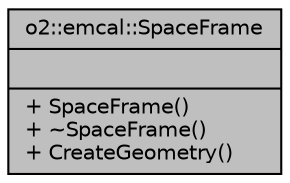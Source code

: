 digraph "o2::emcal::SpaceFrame"
{
 // INTERACTIVE_SVG=YES
  bgcolor="transparent";
  edge [fontname="Helvetica",fontsize="10",labelfontname="Helvetica",labelfontsize="10"];
  node [fontname="Helvetica",fontsize="10",shape=record];
  Node1 [label="{o2::emcal::SpaceFrame\n||+ SpaceFrame()\l+ ~SpaceFrame()\l+ CreateGeometry()\l}",height=0.2,width=0.4,color="black", fillcolor="grey75", style="filled", fontcolor="black"];
}
